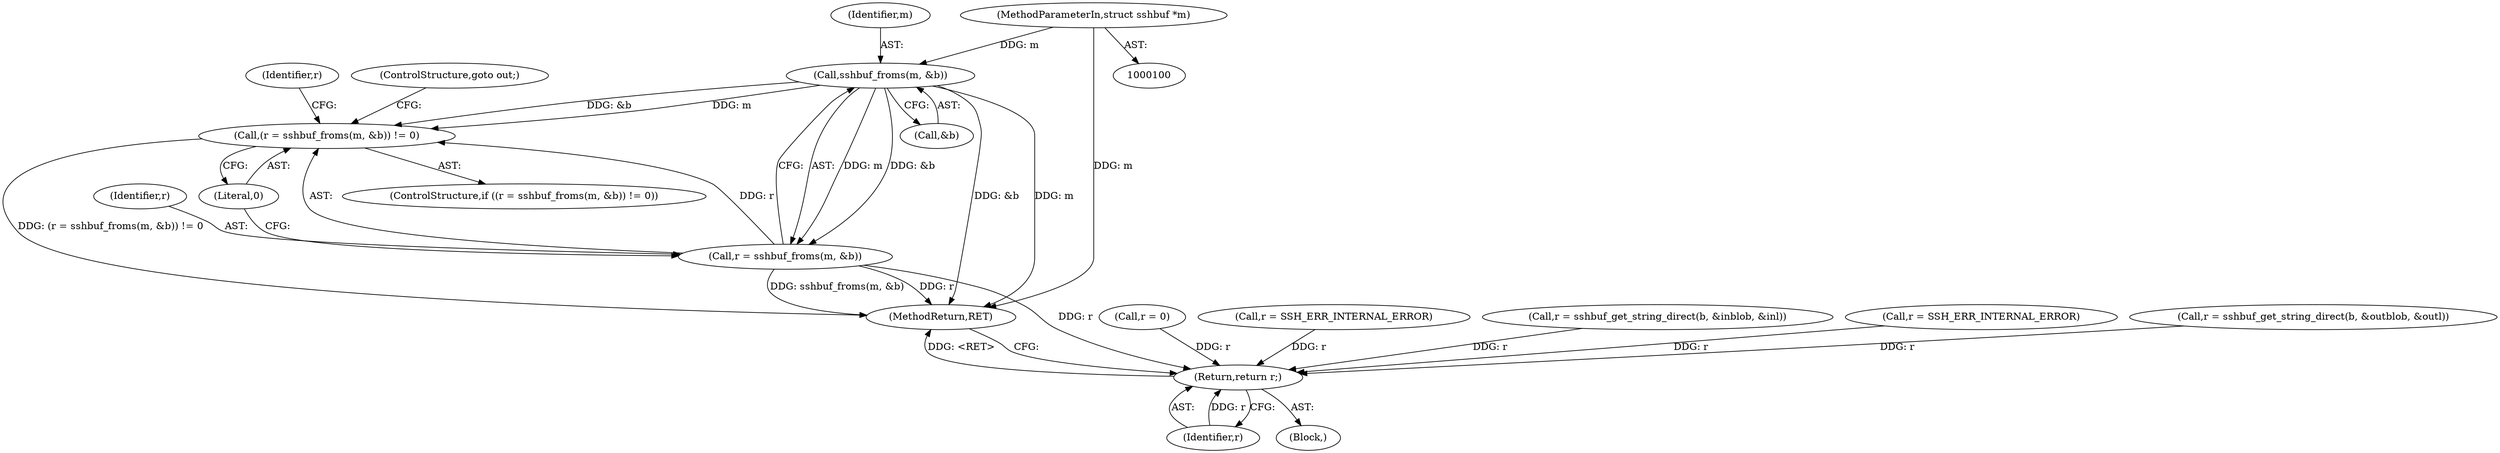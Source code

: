 digraph "1_src_3095060f479b86288e31c79ecbc5131a66bcd2f9_6@pointer" {
"1000102" [label="(MethodParameterIn,struct sshbuf *m)"];
"1000123" [label="(Call,sshbuf_froms(m, &b))"];
"1000120" [label="(Call,(r = sshbuf_froms(m, &b)) != 0)"];
"1000121" [label="(Call,r = sshbuf_froms(m, &b))"];
"1000230" [label="(Return,return r;)"];
"1000120" [label="(Call,(r = sshbuf_froms(m, &b)) != 0)"];
"1000124" [label="(Identifier,m)"];
"1000102" [label="(MethodParameterIn,struct sshbuf *m)"];
"1000121" [label="(Call,r = sshbuf_froms(m, &b))"];
"1000122" [label="(Identifier,r)"];
"1000224" [label="(Call,r = 0)"];
"1000127" [label="(Literal,0)"];
"1000232" [label="(MethodReturn,RET)"];
"1000119" [label="(ControlStructure,if ((r = sshbuf_froms(m, &b)) != 0))"];
"1000231" [label="(Identifier,r)"];
"1000125" [label="(Call,&b)"];
"1000170" [label="(Call,r = SSH_ERR_INTERNAL_ERROR)"];
"1000132" [label="(Call,r = sshbuf_get_string_direct(b, &inblob, &inl))"];
"1000128" [label="(ControlStructure,goto out;)"];
"1000123" [label="(Call,sshbuf_froms(m, &b))"];
"1000133" [label="(Identifier,r)"];
"1000230" [label="(Return,return r;)"];
"1000206" [label="(Call,r = SSH_ERR_INTERNAL_ERROR)"];
"1000103" [label="(Block,)"];
"1000142" [label="(Call,r = sshbuf_get_string_direct(b, &outblob, &outl))"];
"1000102" -> "1000100"  [label="AST: "];
"1000102" -> "1000232"  [label="DDG: m"];
"1000102" -> "1000123"  [label="DDG: m"];
"1000123" -> "1000121"  [label="AST: "];
"1000123" -> "1000125"  [label="CFG: "];
"1000124" -> "1000123"  [label="AST: "];
"1000125" -> "1000123"  [label="AST: "];
"1000121" -> "1000123"  [label="CFG: "];
"1000123" -> "1000232"  [label="DDG: &b"];
"1000123" -> "1000232"  [label="DDG: m"];
"1000123" -> "1000120"  [label="DDG: m"];
"1000123" -> "1000120"  [label="DDG: &b"];
"1000123" -> "1000121"  [label="DDG: m"];
"1000123" -> "1000121"  [label="DDG: &b"];
"1000120" -> "1000119"  [label="AST: "];
"1000120" -> "1000127"  [label="CFG: "];
"1000121" -> "1000120"  [label="AST: "];
"1000127" -> "1000120"  [label="AST: "];
"1000128" -> "1000120"  [label="CFG: "];
"1000133" -> "1000120"  [label="CFG: "];
"1000120" -> "1000232"  [label="DDG: (r = sshbuf_froms(m, &b)) != 0"];
"1000121" -> "1000120"  [label="DDG: r"];
"1000122" -> "1000121"  [label="AST: "];
"1000127" -> "1000121"  [label="CFG: "];
"1000121" -> "1000232"  [label="DDG: sshbuf_froms(m, &b)"];
"1000121" -> "1000232"  [label="DDG: r"];
"1000121" -> "1000230"  [label="DDG: r"];
"1000230" -> "1000103"  [label="AST: "];
"1000230" -> "1000231"  [label="CFG: "];
"1000231" -> "1000230"  [label="AST: "];
"1000232" -> "1000230"  [label="CFG: "];
"1000230" -> "1000232"  [label="DDG: <RET>"];
"1000231" -> "1000230"  [label="DDG: r"];
"1000224" -> "1000230"  [label="DDG: r"];
"1000206" -> "1000230"  [label="DDG: r"];
"1000132" -> "1000230"  [label="DDG: r"];
"1000142" -> "1000230"  [label="DDG: r"];
"1000170" -> "1000230"  [label="DDG: r"];
}
